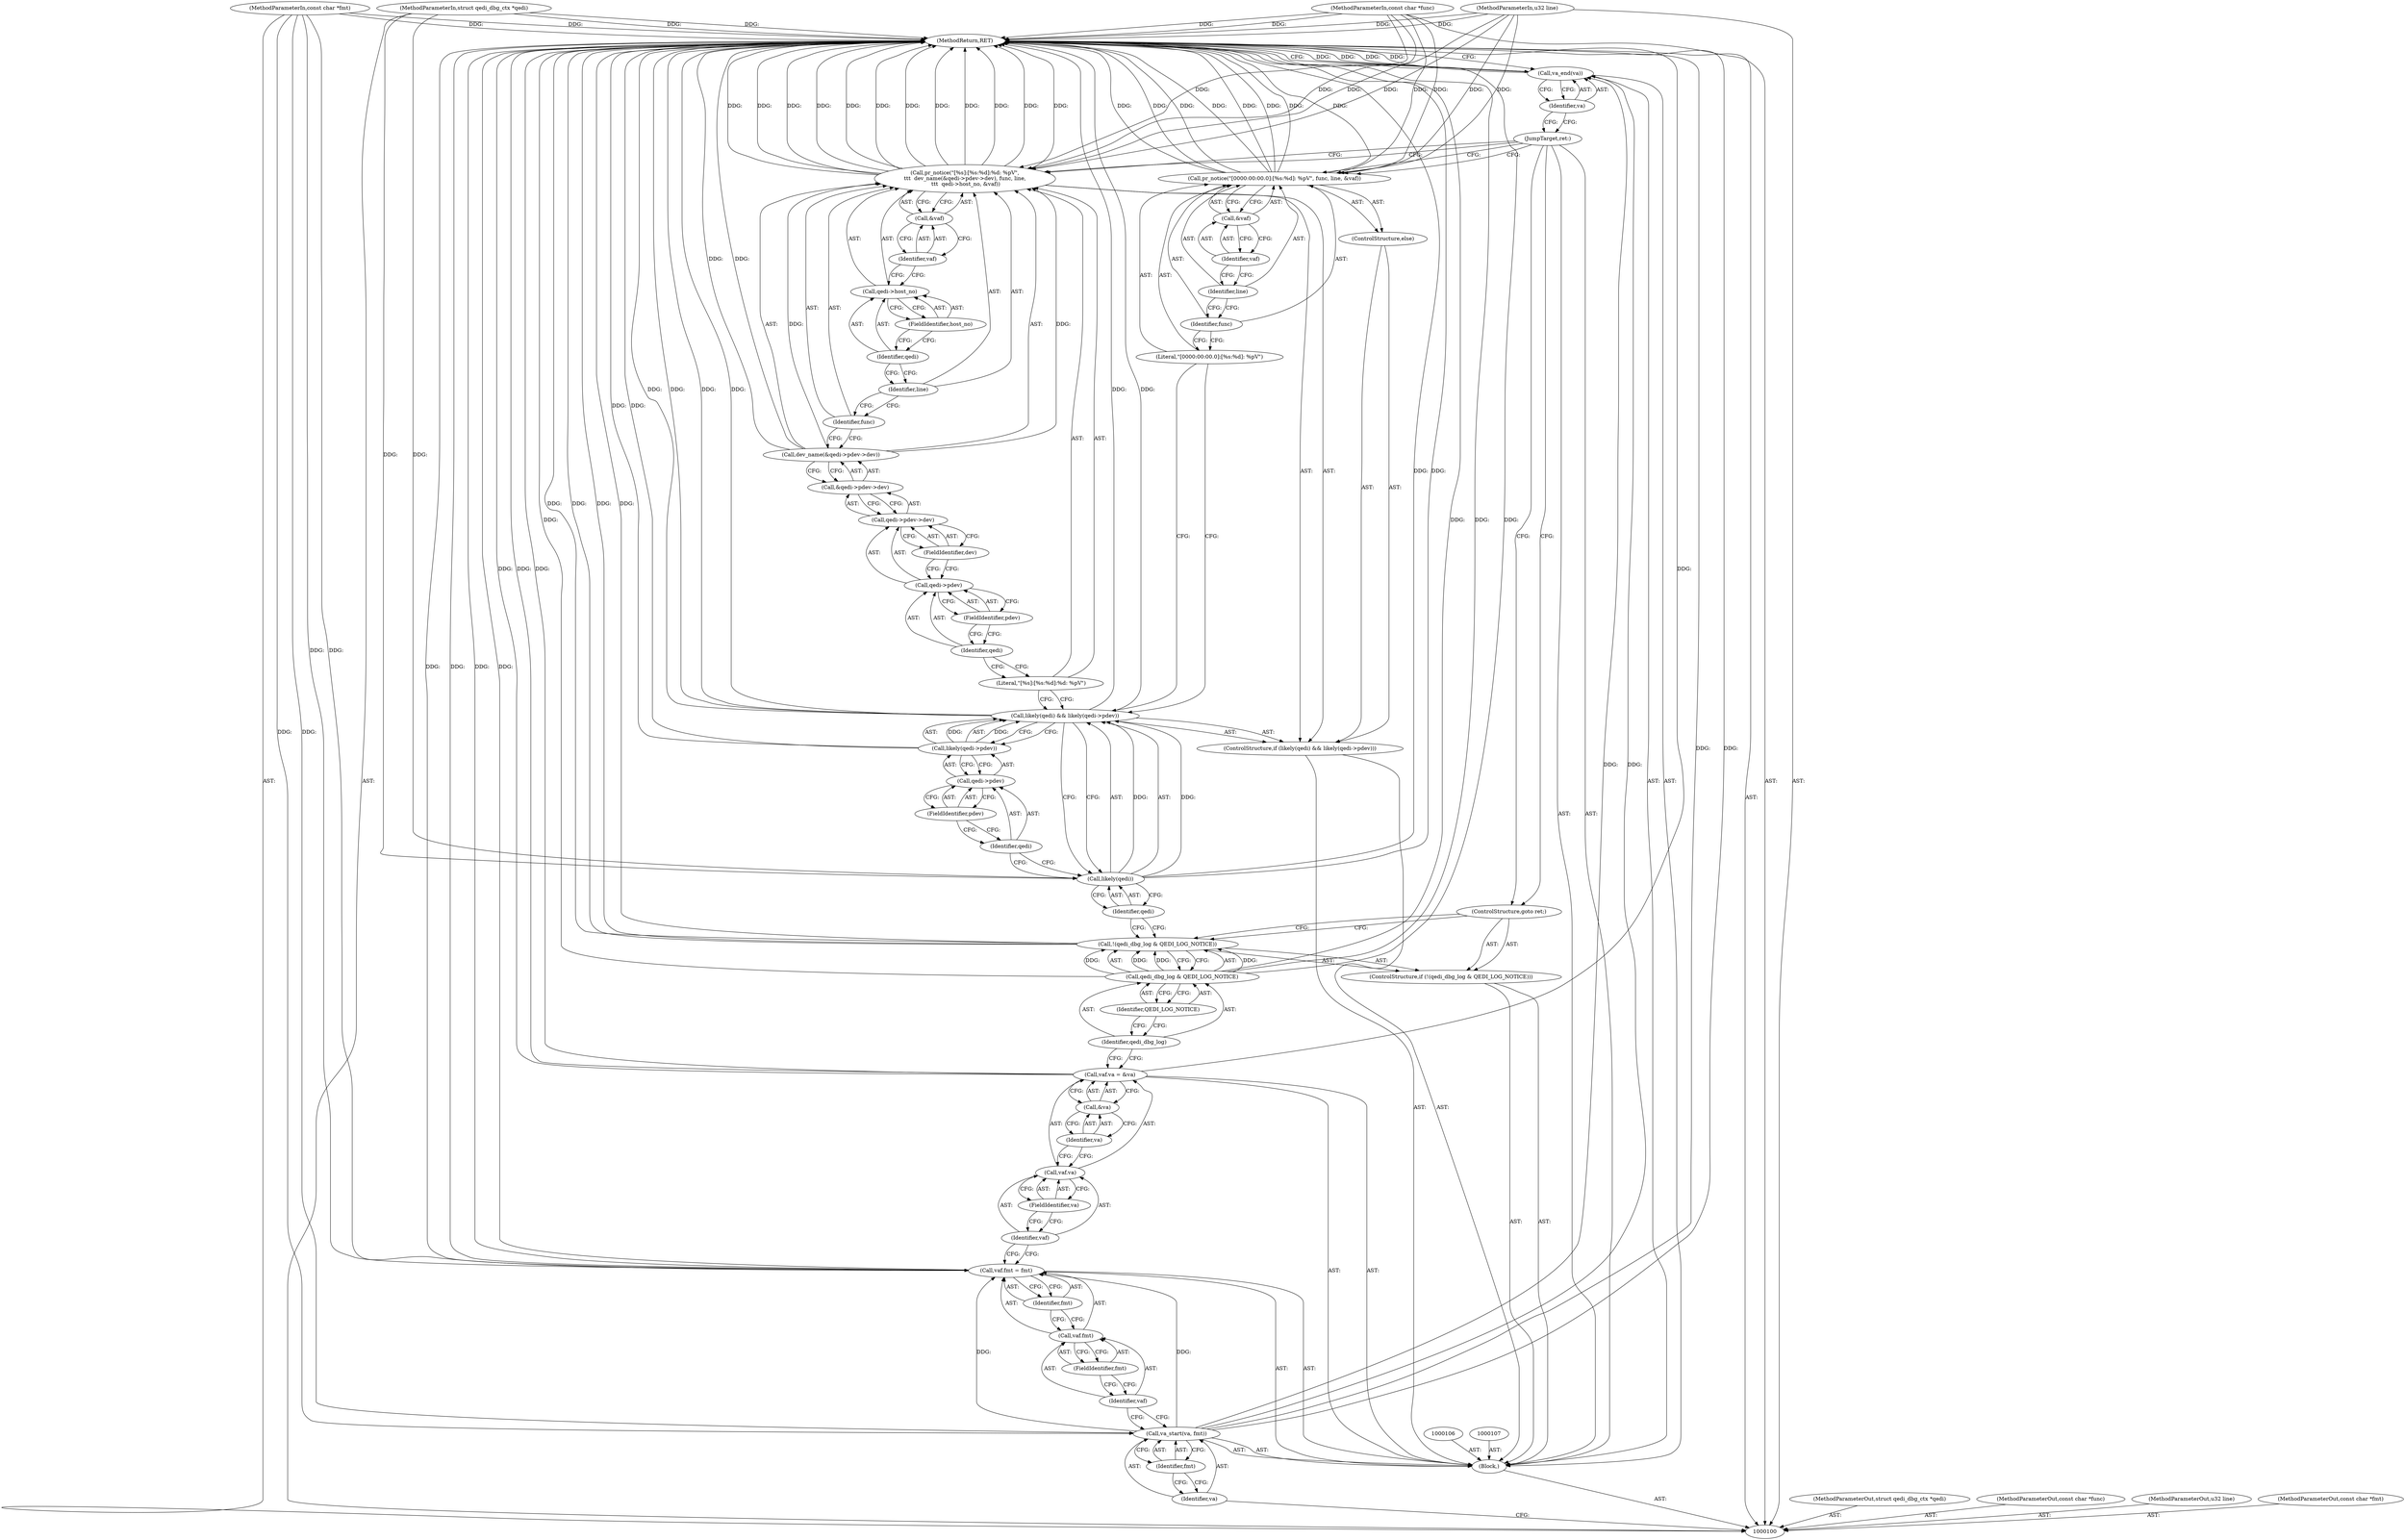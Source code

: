 digraph "0_linux_c09581a52765a85f19fc35340127396d5e3379cc_1" {
"1000162" [label="(MethodReturn,RET)"];
"1000101" [label="(MethodParameterIn,struct qedi_dbg_ctx *qedi)"];
"1000230" [label="(MethodParameterOut,struct qedi_dbg_ctx *qedi)"];
"1000102" [label="(MethodParameterIn,const char *func)"];
"1000231" [label="(MethodParameterOut,const char *func)"];
"1000103" [label="(MethodParameterIn,u32 line)"];
"1000232" [label="(MethodParameterOut,u32 line)"];
"1000116" [label="(Call,vaf.va = &va)"];
"1000117" [label="(Call,vaf.va)"];
"1000118" [label="(Identifier,vaf)"];
"1000120" [label="(Call,&va)"];
"1000121" [label="(Identifier,va)"];
"1000119" [label="(FieldIdentifier,va)"];
"1000122" [label="(ControlStructure,if (!(qedi_dbg_log & QEDI_LOG_NOTICE)))"];
"1000126" [label="(Identifier,QEDI_LOG_NOTICE)"];
"1000123" [label="(Call,!(qedi_dbg_log & QEDI_LOG_NOTICE))"];
"1000124" [label="(Call,qedi_dbg_log & QEDI_LOG_NOTICE)"];
"1000125" [label="(Identifier,qedi_dbg_log)"];
"1000127" [label="(ControlStructure,goto ret;)"];
"1000131" [label="(Identifier,qedi)"];
"1000128" [label="(ControlStructure,if (likely(qedi) && likely(qedi->pdev)))"];
"1000132" [label="(Call,likely(qedi->pdev))"];
"1000133" [label="(Call,qedi->pdev)"];
"1000134" [label="(Identifier,qedi)"];
"1000135" [label="(FieldIdentifier,pdev)"];
"1000129" [label="(Call,likely(qedi) && likely(qedi->pdev))"];
"1000130" [label="(Call,likely(qedi))"];
"1000137" [label="(Literal,\"[%s]:[%s:%d]:%d: %pV\")"];
"1000136" [label="(Call,pr_notice(\"[%s]:[%s:%d]:%d: %pV\",\n\t\t\t  dev_name(&qedi->pdev->dev), func, line,\n \t\t\t  qedi->host_no, &vaf))"];
"1000139" [label="(Call,&qedi->pdev->dev)"];
"1000140" [label="(Call,qedi->pdev->dev)"];
"1000141" [label="(Call,qedi->pdev)"];
"1000142" [label="(Identifier,qedi)"];
"1000143" [label="(FieldIdentifier,pdev)"];
"1000144" [label="(FieldIdentifier,dev)"];
"1000145" [label="(Identifier,func)"];
"1000146" [label="(Identifier,line)"];
"1000138" [label="(Call,dev_name(&qedi->pdev->dev))"];
"1000149" [label="(FieldIdentifier,host_no)"];
"1000150" [label="(Call,&vaf)"];
"1000151" [label="(Identifier,vaf)"];
"1000147" [label="(Call,qedi->host_no)"];
"1000148" [label="(Identifier,qedi)"];
"1000152" [label="(ControlStructure,else)"];
"1000104" [label="(MethodParameterIn,const char *fmt)"];
"1000233" [label="(MethodParameterOut,const char *fmt)"];
"1000154" [label="(Literal,\"[0000:00:00.0]:[%s:%d]: %pV\")"];
"1000153" [label="(Call,pr_notice(\"[0000:00:00.0]:[%s:%d]: %pV\", func, line, &vaf))"];
"1000155" [label="(Identifier,func)"];
"1000156" [label="(Identifier,line)"];
"1000157" [label="(Call,&vaf)"];
"1000158" [label="(Identifier,vaf)"];
"1000159" [label="(JumpTarget,ret:)"];
"1000160" [label="(Call,va_end(va))"];
"1000161" [label="(Identifier,va)"];
"1000105" [label="(Block,)"];
"1000109" [label="(Identifier,va)"];
"1000110" [label="(Identifier,fmt)"];
"1000108" [label="(Call,va_start(va, fmt))"];
"1000111" [label="(Call,vaf.fmt = fmt)"];
"1000112" [label="(Call,vaf.fmt)"];
"1000113" [label="(Identifier,vaf)"];
"1000115" [label="(Identifier,fmt)"];
"1000114" [label="(FieldIdentifier,fmt)"];
"1000162" -> "1000100"  [label="AST: "];
"1000162" -> "1000160"  [label="CFG: "];
"1000116" -> "1000162"  [label="DDG: "];
"1000116" -> "1000162"  [label="DDG: "];
"1000124" -> "1000162"  [label="DDG: "];
"1000124" -> "1000162"  [label="DDG: "];
"1000108" -> "1000162"  [label="DDG: "];
"1000153" -> "1000162"  [label="DDG: "];
"1000153" -> "1000162"  [label="DDG: "];
"1000153" -> "1000162"  [label="DDG: "];
"1000153" -> "1000162"  [label="DDG: "];
"1000104" -> "1000162"  [label="DDG: "];
"1000160" -> "1000162"  [label="DDG: "];
"1000160" -> "1000162"  [label="DDG: "];
"1000111" -> "1000162"  [label="DDG: "];
"1000111" -> "1000162"  [label="DDG: "];
"1000136" -> "1000162"  [label="DDG: "];
"1000136" -> "1000162"  [label="DDG: "];
"1000136" -> "1000162"  [label="DDG: "];
"1000136" -> "1000162"  [label="DDG: "];
"1000136" -> "1000162"  [label="DDG: "];
"1000136" -> "1000162"  [label="DDG: "];
"1000129" -> "1000162"  [label="DDG: "];
"1000129" -> "1000162"  [label="DDG: "];
"1000129" -> "1000162"  [label="DDG: "];
"1000123" -> "1000162"  [label="DDG: "];
"1000123" -> "1000162"  [label="DDG: "];
"1000138" -> "1000162"  [label="DDG: "];
"1000103" -> "1000162"  [label="DDG: "];
"1000132" -> "1000162"  [label="DDG: "];
"1000102" -> "1000162"  [label="DDG: "];
"1000101" -> "1000162"  [label="DDG: "];
"1000130" -> "1000162"  [label="DDG: "];
"1000101" -> "1000100"  [label="AST: "];
"1000101" -> "1000162"  [label="DDG: "];
"1000101" -> "1000130"  [label="DDG: "];
"1000230" -> "1000100"  [label="AST: "];
"1000102" -> "1000100"  [label="AST: "];
"1000102" -> "1000162"  [label="DDG: "];
"1000102" -> "1000136"  [label="DDG: "];
"1000102" -> "1000153"  [label="DDG: "];
"1000231" -> "1000100"  [label="AST: "];
"1000103" -> "1000100"  [label="AST: "];
"1000103" -> "1000162"  [label="DDG: "];
"1000103" -> "1000136"  [label="DDG: "];
"1000103" -> "1000153"  [label="DDG: "];
"1000232" -> "1000100"  [label="AST: "];
"1000116" -> "1000105"  [label="AST: "];
"1000116" -> "1000120"  [label="CFG: "];
"1000117" -> "1000116"  [label="AST: "];
"1000120" -> "1000116"  [label="AST: "];
"1000125" -> "1000116"  [label="CFG: "];
"1000116" -> "1000162"  [label="DDG: "];
"1000116" -> "1000162"  [label="DDG: "];
"1000117" -> "1000116"  [label="AST: "];
"1000117" -> "1000119"  [label="CFG: "];
"1000118" -> "1000117"  [label="AST: "];
"1000119" -> "1000117"  [label="AST: "];
"1000121" -> "1000117"  [label="CFG: "];
"1000118" -> "1000117"  [label="AST: "];
"1000118" -> "1000111"  [label="CFG: "];
"1000119" -> "1000118"  [label="CFG: "];
"1000120" -> "1000116"  [label="AST: "];
"1000120" -> "1000121"  [label="CFG: "];
"1000121" -> "1000120"  [label="AST: "];
"1000116" -> "1000120"  [label="CFG: "];
"1000121" -> "1000120"  [label="AST: "];
"1000121" -> "1000117"  [label="CFG: "];
"1000120" -> "1000121"  [label="CFG: "];
"1000119" -> "1000117"  [label="AST: "];
"1000119" -> "1000118"  [label="CFG: "];
"1000117" -> "1000119"  [label="CFG: "];
"1000122" -> "1000105"  [label="AST: "];
"1000123" -> "1000122"  [label="AST: "];
"1000127" -> "1000122"  [label="AST: "];
"1000126" -> "1000124"  [label="AST: "];
"1000126" -> "1000125"  [label="CFG: "];
"1000124" -> "1000126"  [label="CFG: "];
"1000123" -> "1000122"  [label="AST: "];
"1000123" -> "1000124"  [label="CFG: "];
"1000124" -> "1000123"  [label="AST: "];
"1000127" -> "1000123"  [label="CFG: "];
"1000131" -> "1000123"  [label="CFG: "];
"1000123" -> "1000162"  [label="DDG: "];
"1000123" -> "1000162"  [label="DDG: "];
"1000124" -> "1000123"  [label="DDG: "];
"1000124" -> "1000123"  [label="DDG: "];
"1000124" -> "1000123"  [label="AST: "];
"1000124" -> "1000126"  [label="CFG: "];
"1000125" -> "1000124"  [label="AST: "];
"1000126" -> "1000124"  [label="AST: "];
"1000123" -> "1000124"  [label="CFG: "];
"1000124" -> "1000162"  [label="DDG: "];
"1000124" -> "1000162"  [label="DDG: "];
"1000124" -> "1000123"  [label="DDG: "];
"1000124" -> "1000123"  [label="DDG: "];
"1000125" -> "1000124"  [label="AST: "];
"1000125" -> "1000116"  [label="CFG: "];
"1000126" -> "1000125"  [label="CFG: "];
"1000127" -> "1000122"  [label="AST: "];
"1000127" -> "1000123"  [label="CFG: "];
"1000159" -> "1000127"  [label="CFG: "];
"1000131" -> "1000130"  [label="AST: "];
"1000131" -> "1000123"  [label="CFG: "];
"1000130" -> "1000131"  [label="CFG: "];
"1000128" -> "1000105"  [label="AST: "];
"1000129" -> "1000128"  [label="AST: "];
"1000136" -> "1000128"  [label="AST: "];
"1000152" -> "1000128"  [label="AST: "];
"1000132" -> "1000129"  [label="AST: "];
"1000132" -> "1000133"  [label="CFG: "];
"1000133" -> "1000132"  [label="AST: "];
"1000129" -> "1000132"  [label="CFG: "];
"1000132" -> "1000162"  [label="DDG: "];
"1000132" -> "1000129"  [label="DDG: "];
"1000133" -> "1000132"  [label="AST: "];
"1000133" -> "1000135"  [label="CFG: "];
"1000134" -> "1000133"  [label="AST: "];
"1000135" -> "1000133"  [label="AST: "];
"1000132" -> "1000133"  [label="CFG: "];
"1000134" -> "1000133"  [label="AST: "];
"1000134" -> "1000130"  [label="CFG: "];
"1000135" -> "1000134"  [label="CFG: "];
"1000135" -> "1000133"  [label="AST: "];
"1000135" -> "1000134"  [label="CFG: "];
"1000133" -> "1000135"  [label="CFG: "];
"1000129" -> "1000128"  [label="AST: "];
"1000129" -> "1000130"  [label="CFG: "];
"1000129" -> "1000132"  [label="CFG: "];
"1000130" -> "1000129"  [label="AST: "];
"1000132" -> "1000129"  [label="AST: "];
"1000137" -> "1000129"  [label="CFG: "];
"1000154" -> "1000129"  [label="CFG: "];
"1000129" -> "1000162"  [label="DDG: "];
"1000129" -> "1000162"  [label="DDG: "];
"1000129" -> "1000162"  [label="DDG: "];
"1000130" -> "1000129"  [label="DDG: "];
"1000132" -> "1000129"  [label="DDG: "];
"1000130" -> "1000129"  [label="AST: "];
"1000130" -> "1000131"  [label="CFG: "];
"1000131" -> "1000130"  [label="AST: "];
"1000134" -> "1000130"  [label="CFG: "];
"1000129" -> "1000130"  [label="CFG: "];
"1000130" -> "1000162"  [label="DDG: "];
"1000130" -> "1000129"  [label="DDG: "];
"1000101" -> "1000130"  [label="DDG: "];
"1000137" -> "1000136"  [label="AST: "];
"1000137" -> "1000129"  [label="CFG: "];
"1000142" -> "1000137"  [label="CFG: "];
"1000136" -> "1000128"  [label="AST: "];
"1000136" -> "1000150"  [label="CFG: "];
"1000137" -> "1000136"  [label="AST: "];
"1000138" -> "1000136"  [label="AST: "];
"1000145" -> "1000136"  [label="AST: "];
"1000146" -> "1000136"  [label="AST: "];
"1000147" -> "1000136"  [label="AST: "];
"1000150" -> "1000136"  [label="AST: "];
"1000159" -> "1000136"  [label="CFG: "];
"1000136" -> "1000162"  [label="DDG: "];
"1000136" -> "1000162"  [label="DDG: "];
"1000136" -> "1000162"  [label="DDG: "];
"1000136" -> "1000162"  [label="DDG: "];
"1000136" -> "1000162"  [label="DDG: "];
"1000136" -> "1000162"  [label="DDG: "];
"1000138" -> "1000136"  [label="DDG: "];
"1000102" -> "1000136"  [label="DDG: "];
"1000103" -> "1000136"  [label="DDG: "];
"1000139" -> "1000138"  [label="AST: "];
"1000139" -> "1000140"  [label="CFG: "];
"1000140" -> "1000139"  [label="AST: "];
"1000138" -> "1000139"  [label="CFG: "];
"1000140" -> "1000139"  [label="AST: "];
"1000140" -> "1000144"  [label="CFG: "];
"1000141" -> "1000140"  [label="AST: "];
"1000144" -> "1000140"  [label="AST: "];
"1000139" -> "1000140"  [label="CFG: "];
"1000141" -> "1000140"  [label="AST: "];
"1000141" -> "1000143"  [label="CFG: "];
"1000142" -> "1000141"  [label="AST: "];
"1000143" -> "1000141"  [label="AST: "];
"1000144" -> "1000141"  [label="CFG: "];
"1000142" -> "1000141"  [label="AST: "];
"1000142" -> "1000137"  [label="CFG: "];
"1000143" -> "1000142"  [label="CFG: "];
"1000143" -> "1000141"  [label="AST: "];
"1000143" -> "1000142"  [label="CFG: "];
"1000141" -> "1000143"  [label="CFG: "];
"1000144" -> "1000140"  [label="AST: "];
"1000144" -> "1000141"  [label="CFG: "];
"1000140" -> "1000144"  [label="CFG: "];
"1000145" -> "1000136"  [label="AST: "];
"1000145" -> "1000138"  [label="CFG: "];
"1000146" -> "1000145"  [label="CFG: "];
"1000146" -> "1000136"  [label="AST: "];
"1000146" -> "1000145"  [label="CFG: "];
"1000148" -> "1000146"  [label="CFG: "];
"1000138" -> "1000136"  [label="AST: "];
"1000138" -> "1000139"  [label="CFG: "];
"1000139" -> "1000138"  [label="AST: "];
"1000145" -> "1000138"  [label="CFG: "];
"1000138" -> "1000162"  [label="DDG: "];
"1000138" -> "1000136"  [label="DDG: "];
"1000149" -> "1000147"  [label="AST: "];
"1000149" -> "1000148"  [label="CFG: "];
"1000147" -> "1000149"  [label="CFG: "];
"1000150" -> "1000136"  [label="AST: "];
"1000150" -> "1000151"  [label="CFG: "];
"1000151" -> "1000150"  [label="AST: "];
"1000136" -> "1000150"  [label="CFG: "];
"1000151" -> "1000150"  [label="AST: "];
"1000151" -> "1000147"  [label="CFG: "];
"1000150" -> "1000151"  [label="CFG: "];
"1000147" -> "1000136"  [label="AST: "];
"1000147" -> "1000149"  [label="CFG: "];
"1000148" -> "1000147"  [label="AST: "];
"1000149" -> "1000147"  [label="AST: "];
"1000151" -> "1000147"  [label="CFG: "];
"1000148" -> "1000147"  [label="AST: "];
"1000148" -> "1000146"  [label="CFG: "];
"1000149" -> "1000148"  [label="CFG: "];
"1000152" -> "1000128"  [label="AST: "];
"1000153" -> "1000152"  [label="AST: "];
"1000104" -> "1000100"  [label="AST: "];
"1000104" -> "1000162"  [label="DDG: "];
"1000104" -> "1000108"  [label="DDG: "];
"1000104" -> "1000111"  [label="DDG: "];
"1000233" -> "1000100"  [label="AST: "];
"1000154" -> "1000153"  [label="AST: "];
"1000154" -> "1000129"  [label="CFG: "];
"1000155" -> "1000154"  [label="CFG: "];
"1000153" -> "1000152"  [label="AST: "];
"1000153" -> "1000157"  [label="CFG: "];
"1000154" -> "1000153"  [label="AST: "];
"1000155" -> "1000153"  [label="AST: "];
"1000156" -> "1000153"  [label="AST: "];
"1000157" -> "1000153"  [label="AST: "];
"1000159" -> "1000153"  [label="CFG: "];
"1000153" -> "1000162"  [label="DDG: "];
"1000153" -> "1000162"  [label="DDG: "];
"1000153" -> "1000162"  [label="DDG: "];
"1000153" -> "1000162"  [label="DDG: "];
"1000102" -> "1000153"  [label="DDG: "];
"1000103" -> "1000153"  [label="DDG: "];
"1000155" -> "1000153"  [label="AST: "];
"1000155" -> "1000154"  [label="CFG: "];
"1000156" -> "1000155"  [label="CFG: "];
"1000156" -> "1000153"  [label="AST: "];
"1000156" -> "1000155"  [label="CFG: "];
"1000158" -> "1000156"  [label="CFG: "];
"1000157" -> "1000153"  [label="AST: "];
"1000157" -> "1000158"  [label="CFG: "];
"1000158" -> "1000157"  [label="AST: "];
"1000153" -> "1000157"  [label="CFG: "];
"1000158" -> "1000157"  [label="AST: "];
"1000158" -> "1000156"  [label="CFG: "];
"1000157" -> "1000158"  [label="CFG: "];
"1000159" -> "1000105"  [label="AST: "];
"1000159" -> "1000136"  [label="CFG: "];
"1000159" -> "1000153"  [label="CFG: "];
"1000159" -> "1000127"  [label="CFG: "];
"1000161" -> "1000159"  [label="CFG: "];
"1000160" -> "1000105"  [label="AST: "];
"1000160" -> "1000161"  [label="CFG: "];
"1000161" -> "1000160"  [label="AST: "];
"1000162" -> "1000160"  [label="CFG: "];
"1000160" -> "1000162"  [label="DDG: "];
"1000160" -> "1000162"  [label="DDG: "];
"1000108" -> "1000160"  [label="DDG: "];
"1000161" -> "1000160"  [label="AST: "];
"1000161" -> "1000159"  [label="CFG: "];
"1000160" -> "1000161"  [label="CFG: "];
"1000105" -> "1000100"  [label="AST: "];
"1000106" -> "1000105"  [label="AST: "];
"1000107" -> "1000105"  [label="AST: "];
"1000108" -> "1000105"  [label="AST: "];
"1000111" -> "1000105"  [label="AST: "];
"1000116" -> "1000105"  [label="AST: "];
"1000122" -> "1000105"  [label="AST: "];
"1000128" -> "1000105"  [label="AST: "];
"1000159" -> "1000105"  [label="AST: "];
"1000160" -> "1000105"  [label="AST: "];
"1000109" -> "1000108"  [label="AST: "];
"1000109" -> "1000100"  [label="CFG: "];
"1000110" -> "1000109"  [label="CFG: "];
"1000110" -> "1000108"  [label="AST: "];
"1000110" -> "1000109"  [label="CFG: "];
"1000108" -> "1000110"  [label="CFG: "];
"1000108" -> "1000105"  [label="AST: "];
"1000108" -> "1000110"  [label="CFG: "];
"1000109" -> "1000108"  [label="AST: "];
"1000110" -> "1000108"  [label="AST: "];
"1000113" -> "1000108"  [label="CFG: "];
"1000108" -> "1000162"  [label="DDG: "];
"1000104" -> "1000108"  [label="DDG: "];
"1000108" -> "1000111"  [label="DDG: "];
"1000108" -> "1000160"  [label="DDG: "];
"1000111" -> "1000105"  [label="AST: "];
"1000111" -> "1000115"  [label="CFG: "];
"1000112" -> "1000111"  [label="AST: "];
"1000115" -> "1000111"  [label="AST: "];
"1000118" -> "1000111"  [label="CFG: "];
"1000111" -> "1000162"  [label="DDG: "];
"1000111" -> "1000162"  [label="DDG: "];
"1000108" -> "1000111"  [label="DDG: "];
"1000104" -> "1000111"  [label="DDG: "];
"1000112" -> "1000111"  [label="AST: "];
"1000112" -> "1000114"  [label="CFG: "];
"1000113" -> "1000112"  [label="AST: "];
"1000114" -> "1000112"  [label="AST: "];
"1000115" -> "1000112"  [label="CFG: "];
"1000113" -> "1000112"  [label="AST: "];
"1000113" -> "1000108"  [label="CFG: "];
"1000114" -> "1000113"  [label="CFG: "];
"1000115" -> "1000111"  [label="AST: "];
"1000115" -> "1000112"  [label="CFG: "];
"1000111" -> "1000115"  [label="CFG: "];
"1000114" -> "1000112"  [label="AST: "];
"1000114" -> "1000113"  [label="CFG: "];
"1000112" -> "1000114"  [label="CFG: "];
}
